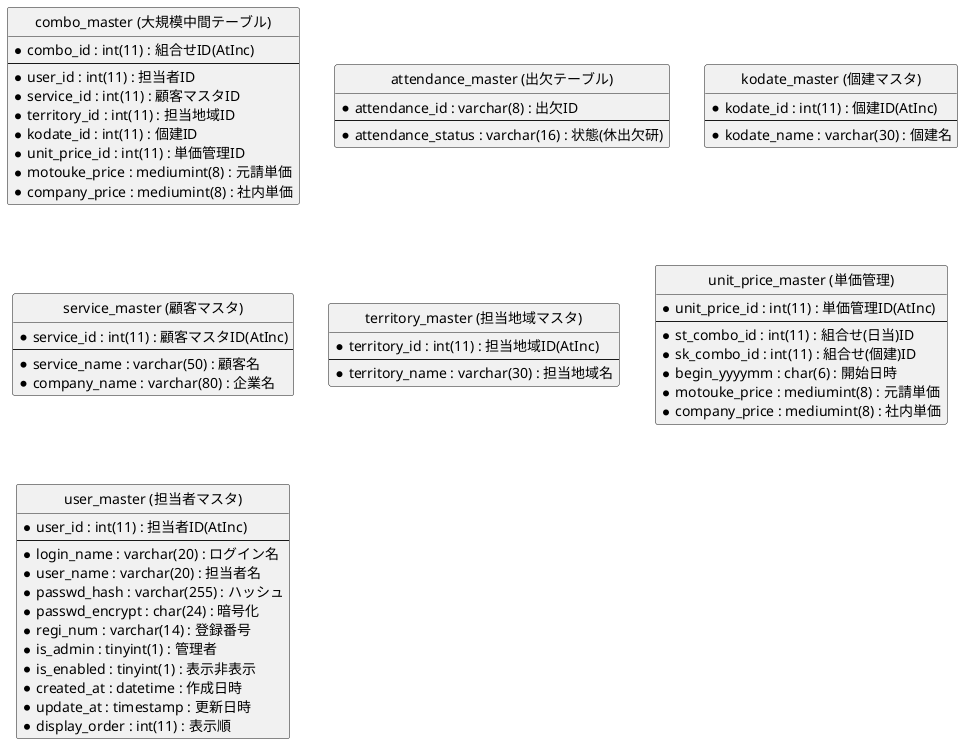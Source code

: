 @startuml DB_List
    hide circle
    skinparam linetype ortho

    entity "combo_master (大規模中間テーブル)" as combo_master {
        * combo_id : int(11) : 組合せID(AtInc)
        --
        * user_id : int(11) : 担当者ID
        * service_id : int(11) : 顧客マスタID
        * territory_id : int(11) : 担当地域ID
        * kodate_id : int(11) : 個建ID
        * unit_price_id : int(11) : 単価管理ID
        * motouke_price : mediumint(8) : 元請単価
        * company_price : mediumint(8) : 社内単価
    }

    entity "attendance_master (出欠テーブル)" as attendance_master {
        * attendance_id : varchar(8) : 出欠ID
        --
        * attendance_status : varchar(16) : 状態(休出欠研)
    }

    entity "kodate_master (個建マスタ)" as kodate_master {
        * kodate_id : int(11) : 個建ID(AtInc)
        --
        * kodate_name : varchar(30) : 個建名
    }

    entity "service_master (顧客マスタ)" as service_master {
        * service_id : int(11) : 顧客マスタID(AtInc)
        --
        * service_name : varchar(50) : 顧客名
        * company_name : varchar(80) : 企業名
    }

    entity "territory_master (担当地域マスタ)" as territory_master {
        * territory_id : int(11) : 担当地域ID(AtInc)
        --
        * territory_name : varchar(30) : 担当地域名
    }

    entity "unit_price_master (単価管理)" as unit_price_master {
        * unit_price_id : int(11) : 単価管理ID(AtInc)
        --
        * st_combo_id : int(11) : 組合せ(日当)ID
        * sk_combo_id : int(11) : 組合せ(個建)ID
        * begin_yyyymm : char(6) : 開始日時
        * motouke_price : mediumint(8) : 元請単価
        * company_price : mediumint(8) : 社内単価
    }

    entity "user_master (担当者マスタ)" as user_master {
        * user_id : int(11) : 担当者ID(AtInc)
        --
        * login_name : varchar(20) : ログイン名
        * user_name : varchar(20) : 担当者名
        * passwd_hash : varchar(255) : ハッシュ
        * passwd_encrypt : char(24) : 暗号化
        * regi_num : varchar(14) : 登録番号
        * is_admin : tinyint(1) : 管理者
        * is_enabled : tinyint(1) : 表示非表示
        * created_at : datetime : 作成日時
        * update_at : timestamp : 更新日時
        * display_order : int(11) : 表示順
    }



    ' entity "expenses_data (経費)" as expenses_data {
    '     * expenses_id : int(11) : 経費ID(AtInc)
    '     --
    '     * is_fixed : tinyint(1) : 処理Flg
    '     * is_deleted : tinyint(1) : 削除 Flg
    '     * target_name : varchar(20) : 該当者
    '     * target_yyyymm : char(6) : 該当年月
    '     * expenses_name : varchar(32) : 経費名
    '     * unit_price : mediumint(8) : 単価
    '     * update_at : timestamp : 更新日時
    ' }

    ' entity "invoice_data (元請請求書追加項目)" as invoice_data {
    '     * invoice_id : int(11) : 請求書ID(AtInc)
    '     --
    '     * is_deleted : tinyint(1) : 削除 Flg
    '     * select_service : char(3) : 元請企業ID
    '     * datePicker1 : char(7) : 該当年月
    '     * charge_name : char(20) : 担当者名
    '     * deadline : char(10) : 締切日
    '     * invoice_day : char(10) : 請求日
    '     * reference_column : text : 備考欄
    ' }

    ' entity "motouke_expenses_data (元請請求経費)" as motouke_expenses_data {
    '     * expenses_id : int(11) : 元請請求経費ID(AtInc)
    '     --
    '     * is_fixed : tinyint(1) : 処理Flg
    '     * is_deleted : tinyint(1) : 削除 Flg
    '     * target_company : varchar(80) : 該当企業
    '     * target_yyyymm : char(6) : 該当年月
    '     * expenses_name : varchar(32) : 経費名
    '     * unit_price : mediumint(8) : 単価
    '     * update_at : timestamp : 更新日時
    ' }

    ' entity "motouke_payment_add_data (元請請求追加明細)" as motouke_payment_add_data {
    '     * payment_add_id : int(11) : 元請請求追加明細ID(AtInc)
    '     --
    '     * is_fixed : tinyint(1) : 処理Flg
    '     * is_deleted : tinyint(1) : 削除 Flg
    '     * target_name : varchar(80) : 該当企業
    '     * target_yyyymm : char(6) : 該当年月
    '     * payment_add_name : varchar(32) : 追加品目
    '     * unit_add_price : mediumint(8) : 単価
    '     * update_at : timestamp : 更新日時
    ' }

    ' entity "operation_history (操作履歴)" as operation_history {
    '     * history_id : int(11) : 操作履歴ID(AtInc)
    '     --
    '     * from_name : varchar(20) : ログイン名
    '     * target_name : varchar(20) : 処理者
    '     * target_yyyymm : char(6) : 処理対象年月
    '     * operation_detail : varchar(10) : 処理詳細
    '     * update_at : timestamp : 更新日時
    ' }

    ' entity "payment_add_data (追加明細)" as payment_add_data {
    '     * payment_add_id : int(11) : 追加明細ID(AtInc)
    '     --
    '     * is_fixed : tinyint(1) : 処理Flg
    '     * is_deleted : tinyint(1) : 削除 Flg
    '     * target_name : varchar(20) : 該当者
    '     * target_yyyymm : char(6) : 該当年月
    '     * payment_add_name : varchar(32) : 追加品目
    '     * unit_add_price : mediumint(8) : 単価
    '     * update_at : timestamp : 更新日時
    ' }

    ' entity "payment_data (支払明細)" as payment_data {
    '     * payment_id : int(11) : 支払明細ID(AtInc)
    '     --
    '     * is_fixed : tinyint(1) : 処理Flg
    '     * is_deleted : tinyint(1) : 削除 Flg
    '     * target_name : varchar(20) : 該当者
    '     * target_yyyymm : char(6) : 該当年月
    '     * item : varchar(32) : 品目
    '     * quantity : smallint(5) : 数量
    '     * unit : varchar(5) : 単位
    '     * unit_price : mediumint(8) : 単価
    '     * update_at : timestamp : 更新日時
    ' }

    ' entity "payment_detail (支払詳細)" as payment_detail {
    '     * target_id : int(11) : 支払詳細ID(AtInc)
    '     --
    '     * target_yyyymm : char(6) : 該当年月
    '     * login_name : varchar(20) : 担当者名
    '     * assign_id : int(11) : 手配ID
    '     * kodate_combo_id : int(11) : 個建組合せID
    '     * quantity : smallint(5) : 数量
    '     * update_at : timestamp : 更新日時
    ' }

    ' entity "payment_invoice (支払通知書追加項目)" as payment_invoice {
    '     * invoice_id : int(11) : 請求書ID(AtInc)
    '     --
    '     * is_deleted : tinyint(1) : 削除 Flg
    '     * target_name : varchar(20) : 該当名
    '     * target_yyyymm : char(6) : 該当年月
    '     * payment_day : char(10) : 支払日
    '     * reference_column : text : 備考欄
    ' }

    ' entity "ser_kodate_combo (顧客(個建)組合せ)" as ser_kodate_combo {
    '     * kodate_combo_id : int(11) : 顧客(個建)組合せID(AtInc)
    '     --
    '     * service_id : int(11) : 顧客ID
    '     * territory_id : int(11) : 配属先ID
    '     * kodate_id : int(11) : 個建ID
    '     * display_order : tinyint(3) : 表示順
    '     * is_enabled : tinyint(1) : 表示非表示
    ' }

    ' entity "ser_ter_combo (顧客組合せ)" as ser_ter_combo {
    '     * combo_id : int(11) : 顧客組合せID(AtInc)
    '     --
    '     * service_id : int(11) : 顧客ID
    '     * territory_id : int(11) : 配属先ID
    '     * display_order : tinyint(3) : 表示順∂
    '     * is_enabled : tinyint(1) : 表示非表示
    ' }

    ' entity "shared_links (共有リンク)" as shared_links {
    '     * id : int(11) : 共有リンクID(AtInc)
    '     --
    '     * redirect_path : varchar(256) : リダイレクトパス
    '     * token : varchar(256) : トークン
    ' }

    ' entity "user_assign (配属先)" as user_assign {
    '     * assign_id : int(11) : 配属先ID(AtInc)
    '     --
    '     * login_name : varchar(20) : ログイン名
    '     * combo_id : int(11) : 組合せID
    '     * service_id : int(11) : 顧客ID
    '     * territory_id : int(11) : 担当地域ID
    '     * priority : tinyint(3) : 優先度
    '     * is_kodate : tinyint(1) : 個建フラグ
    '     * is_enabled : tinyint(1) : 表示非表示
    '     * created_at : datetime : 作成日時
    '     * update_at : timestamp : 更新日時
    ' }

    ' entity "work_schedule (勤怠)" as work_schedule {
    '     * schedule_id : int(11) : 勤怠ID(AtInc)
    '     --
    '     * login_name : varchar(20) : ログイン名
    '     * assign_id : int(11) : 手配ID
    '     * service_id : int(11) : 顧客ID
    '     * work_date : date : 勤務日付
    '     * attendance_status : char(1) : 出欠
    '     * attendance_time : time : 出勤時間
    '     * leaving_time : time : 退勤時間
    '     * memo : varchar(500) : メモ
    '     * kodate_number : smallint(4) : 個建No
    '     * is_fixed : tinyint(1) : 確定
    '     * update_at : timestamp : 更新日時
    ' }

    ' entity "work_schedule_kodate (勤怠(個建))" as work_schedule_kodate {
    '     * schedule_kodate_id : int(11) : 経費ID(AtInc)
    '     --
    '     * login_name : varchar(20) : ログイン名
    '     * assign_id : int(11) : 手配ID
    '     * kodate_combo_id : int(11) : 個建組合せID
    '     * work_date : date : 勤務日付
    '     * kodate_number : smallint(4) : 個建No
    '     * is_fixed : tinyint(1) : 確定
    '     * update_at : timestamp : 更新日時
    ' }
@enduml
